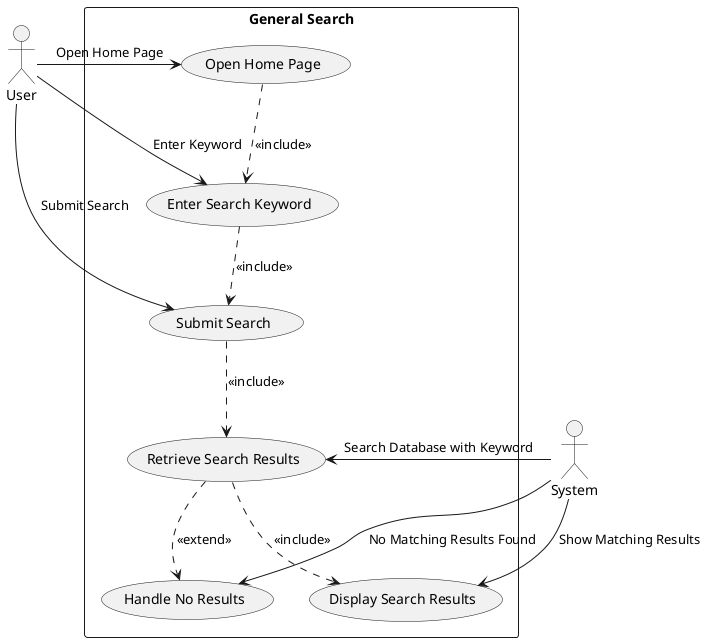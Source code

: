 @startuml General Search
actor User
actor System

rectangle "General Search" {
    (Open Home Page) as HomePage
    (Enter Search Keyword) as EnterKeyword
    (Submit Search) as SubmitSearch
    (Retrieve Search Results) as RetrieveResults
    (Display Search Results) as DisplayResults
    (Handle No Results) as HandleNoResults

    HomePage .-> EnterKeyword : <<include>>
    EnterKeyword .-> SubmitSearch : <<include>>
    SubmitSearch .-> RetrieveResults : <<include>>
    RetrieveResults .-> DisplayResults : <<include>>
    RetrieveResults .-> HandleNoResults : <<extend>>
}

User -> HomePage : "Open Home Page"
User -> EnterKeyword : "Enter Keyword"
User -> SubmitSearch : "Submit Search"
System -> RetrieveResults : "Search Database with Keyword"
System -> DisplayResults : "Show Matching Results"
System -> HandleNoResults : "No Matching Results Found"
@enduml
